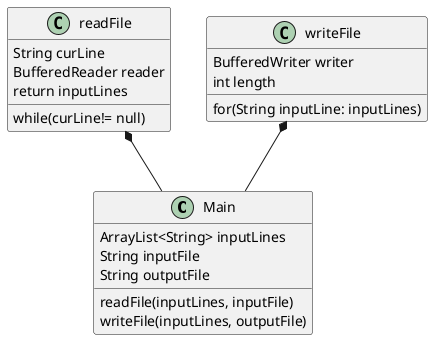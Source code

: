 @startuml
'https://plantuml.com/class-diagram

class Main {
ArrayList<String> inputLines
String inputFile
readFile(inputLines, inputFile)
String outputFile
writeFile(inputLines, outputFile)
}

class readFile{
String curLine
BufferedReader reader
while(curLine!= null)
return inputLines
}

class writeFile{
BufferedWriter writer
int length
for(String inputLine: inputLines)
}

writeFile *-- Main
readFile *-- Main

@enduml